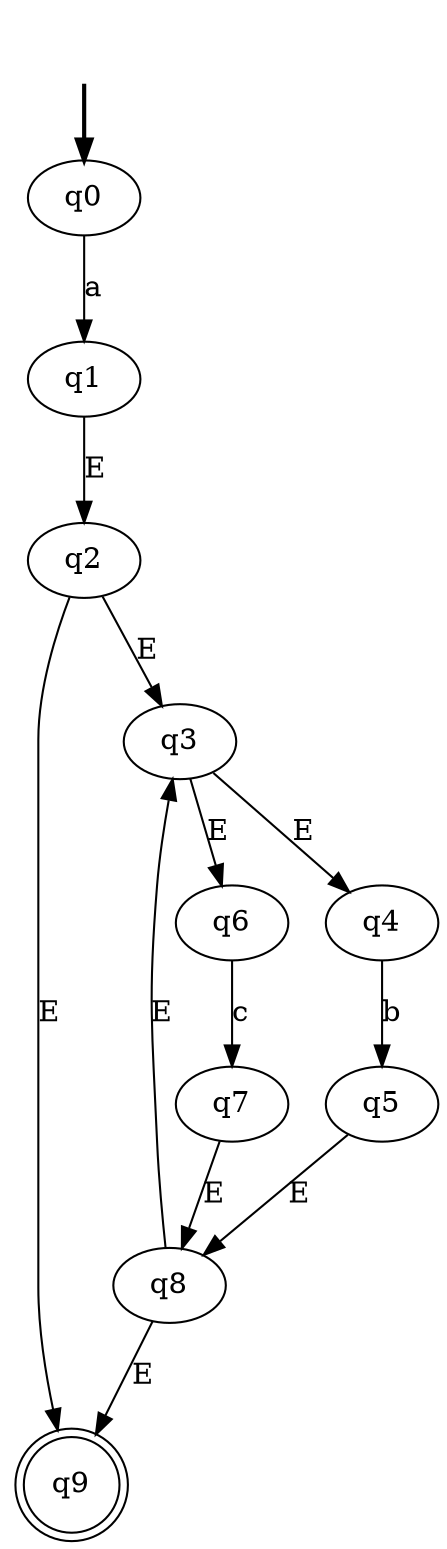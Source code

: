 digraph {
	fake0 [style=invisible]
	q9 [shape=doublecircle]
	q2
	q5
	q8
	q1
	q3
	q0 [root=true]
	q6
	q4
	q7
	fake0 -> q0 [style=bold]
	q0 -> q1 [label=a]
	q4 -> q5 [label=b]
	q6 -> q7 [label=c]
	q3 -> q4 [label=E]
	q3 -> q6 [label=E]
	q5 -> q8 [label=E]
	q7 -> q8 [label=E]
	q2 -> q9 [label=E]
	q2 -> q3 [label=E]
	q8 -> q9 [label=E]
	q8 -> q3 [label=E]
	q1 -> q2 [label=E]
}
